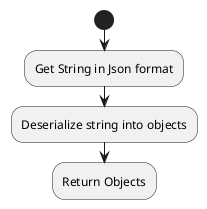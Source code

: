 @startuml
'https://plantuml.com/activity-diagram-beta

start
    :Get String in Json format;

    :Deserialize string into objects;

    :Return Objects;

@enduml
